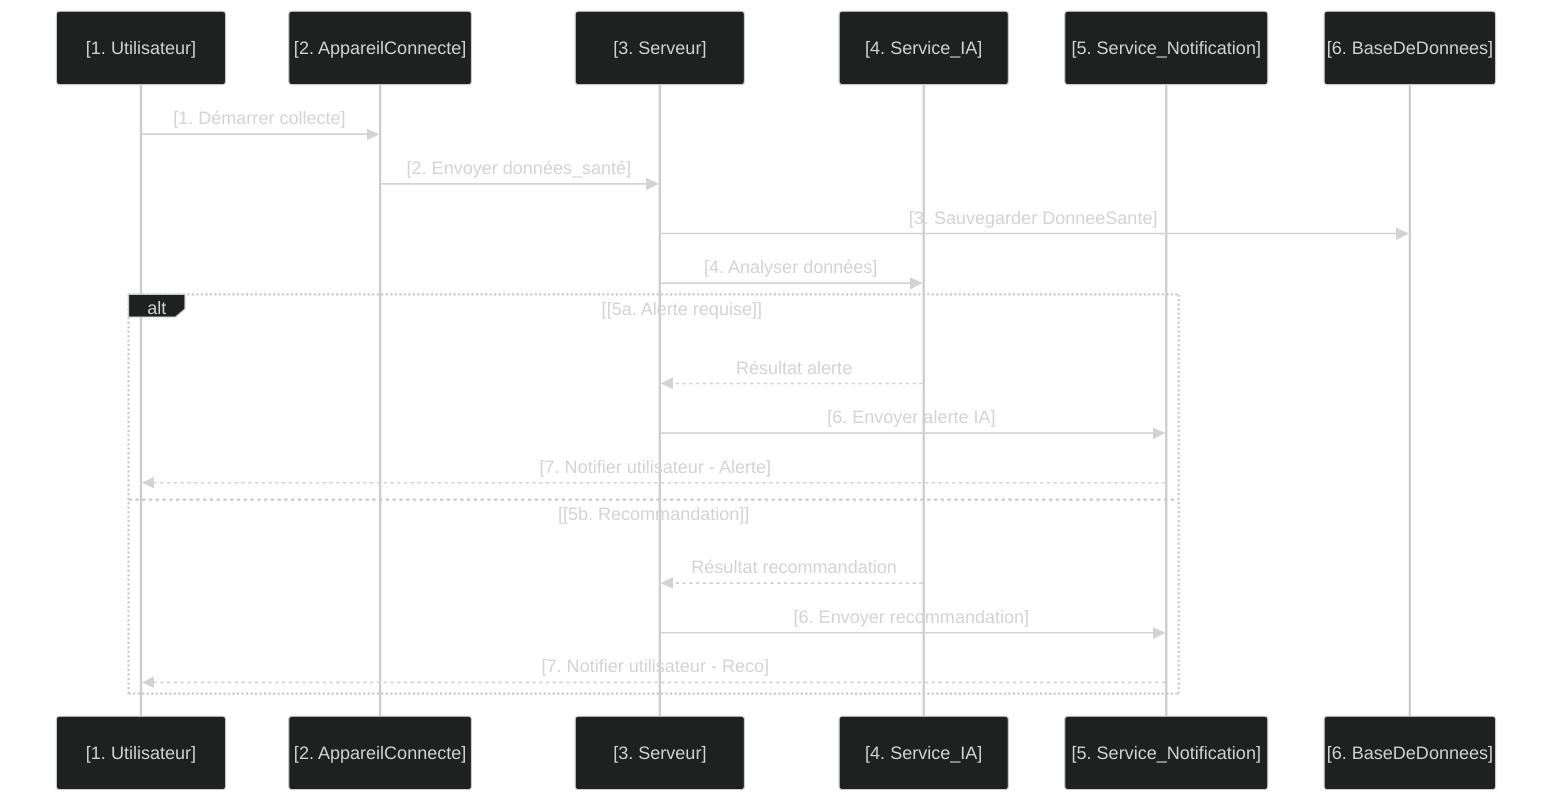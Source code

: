 %%{init: {'theme':'dark','themeVariables':{ 'primaryColor':'#4F46E5', 'edgeLabelBackground':'#FFFFFF'}}}%%
sequenceDiagram
  participant U as [1. Utilisateur]
  participant D as [2. AppareilConnecte]
  participant S as [3. Serveur]
  participant IA as [4. Service_IA]
  participant N as [5. Service_Notification]
  participant DB as [6. BaseDeDonnees]

  U->>D: [1. Démarrer collecte]
  D->>S: [2. Envoyer données_santé]
  S->>DB: [3. Sauvegarder DonneeSante]
  S->>IA: [4. Analyser données]
  alt [5a. Alerte requise]
    IA-->>S: Résultat alerte
    S->>N: [6. Envoyer alerte IA]
    N-->>U: [7. Notifier utilisateur - Alerte]
  else [5b. Recommandation]
    IA-->>S: Résultat recommandation
    S->>N: [6. Envoyer recommandation]
    N-->>U: [7. Notifier utilisateur - Reco]
  end